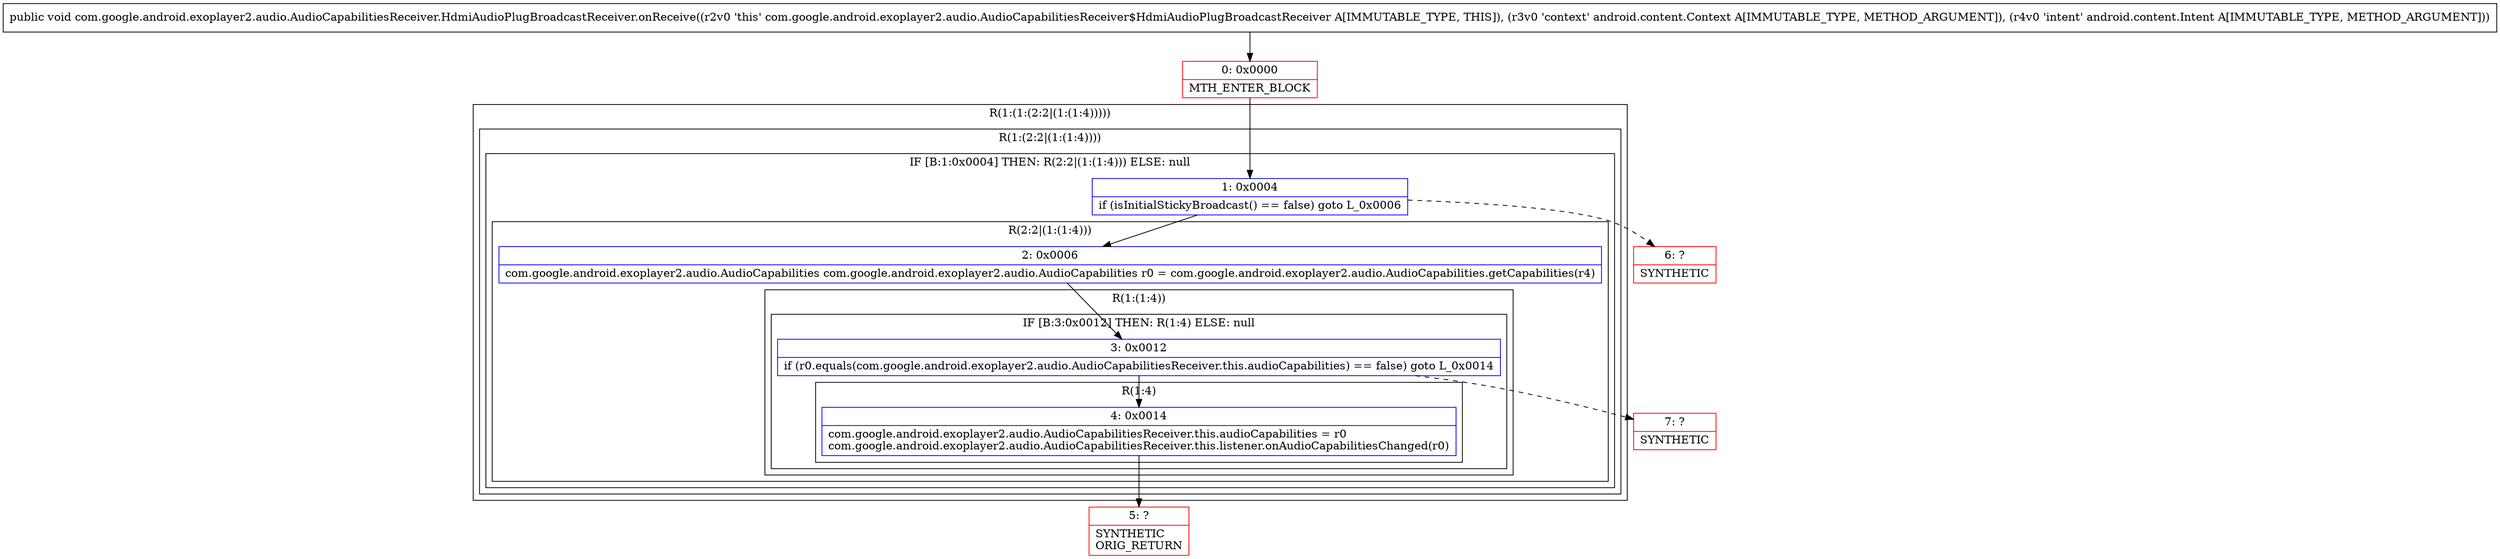 digraph "CFG forcom.google.android.exoplayer2.audio.AudioCapabilitiesReceiver.HdmiAudioPlugBroadcastReceiver.onReceive(Landroid\/content\/Context;Landroid\/content\/Intent;)V" {
subgraph cluster_Region_1504580389 {
label = "R(1:(1:(2:2|(1:(1:4)))))";
node [shape=record,color=blue];
subgraph cluster_Region_229455975 {
label = "R(1:(2:2|(1:(1:4))))";
node [shape=record,color=blue];
subgraph cluster_IfRegion_794909834 {
label = "IF [B:1:0x0004] THEN: R(2:2|(1:(1:4))) ELSE: null";
node [shape=record,color=blue];
Node_1 [shape=record,label="{1\:\ 0x0004|if (isInitialStickyBroadcast() == false) goto L_0x0006\l}"];
subgraph cluster_Region_376816507 {
label = "R(2:2|(1:(1:4)))";
node [shape=record,color=blue];
Node_2 [shape=record,label="{2\:\ 0x0006|com.google.android.exoplayer2.audio.AudioCapabilities com.google.android.exoplayer2.audio.AudioCapabilities r0 = com.google.android.exoplayer2.audio.AudioCapabilities.getCapabilities(r4)\l}"];
subgraph cluster_Region_1981438462 {
label = "R(1:(1:4))";
node [shape=record,color=blue];
subgraph cluster_IfRegion_857029409 {
label = "IF [B:3:0x0012] THEN: R(1:4) ELSE: null";
node [shape=record,color=blue];
Node_3 [shape=record,label="{3\:\ 0x0012|if (r0.equals(com.google.android.exoplayer2.audio.AudioCapabilitiesReceiver.this.audioCapabilities) == false) goto L_0x0014\l}"];
subgraph cluster_Region_31958024 {
label = "R(1:4)";
node [shape=record,color=blue];
Node_4 [shape=record,label="{4\:\ 0x0014|com.google.android.exoplayer2.audio.AudioCapabilitiesReceiver.this.audioCapabilities = r0\lcom.google.android.exoplayer2.audio.AudioCapabilitiesReceiver.this.listener.onAudioCapabilitiesChanged(r0)\l}"];
}
}
}
}
}
}
}
Node_0 [shape=record,color=red,label="{0\:\ 0x0000|MTH_ENTER_BLOCK\l}"];
Node_5 [shape=record,color=red,label="{5\:\ ?|SYNTHETIC\lORIG_RETURN\l}"];
Node_6 [shape=record,color=red,label="{6\:\ ?|SYNTHETIC\l}"];
Node_7 [shape=record,color=red,label="{7\:\ ?|SYNTHETIC\l}"];
MethodNode[shape=record,label="{public void com.google.android.exoplayer2.audio.AudioCapabilitiesReceiver.HdmiAudioPlugBroadcastReceiver.onReceive((r2v0 'this' com.google.android.exoplayer2.audio.AudioCapabilitiesReceiver$HdmiAudioPlugBroadcastReceiver A[IMMUTABLE_TYPE, THIS]), (r3v0 'context' android.content.Context A[IMMUTABLE_TYPE, METHOD_ARGUMENT]), (r4v0 'intent' android.content.Intent A[IMMUTABLE_TYPE, METHOD_ARGUMENT])) }"];
MethodNode -> Node_0;
Node_1 -> Node_2;
Node_1 -> Node_6[style=dashed];
Node_2 -> Node_3;
Node_3 -> Node_4;
Node_3 -> Node_7[style=dashed];
Node_4 -> Node_5;
Node_0 -> Node_1;
}

